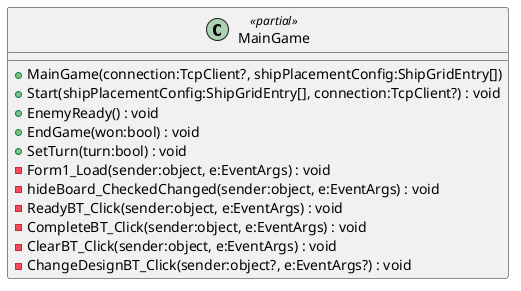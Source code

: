 @startuml
class MainGame <<partial>> {
    + MainGame(connection:TcpClient?, shipPlacementConfig:ShipGridEntry[])
    + Start(shipPlacementConfig:ShipGridEntry[], connection:TcpClient?) : void
    + EnemyReady() : void
    + EndGame(won:bool) : void
    + SetTurn(turn:bool) : void
    - Form1_Load(sender:object, e:EventArgs) : void
    - hideBoard_CheckedChanged(sender:object, e:EventArgs) : void
    - ReadyBT_Click(sender:object, e:EventArgs) : void
    - CompleteBT_Click(sender:object, e:EventArgs) : void
    - ClearBT_Click(sender:object, e:EventArgs) : void
    - ChangeDesignBT_Click(sender:object?, e:EventArgs?) : void
}
@enduml
